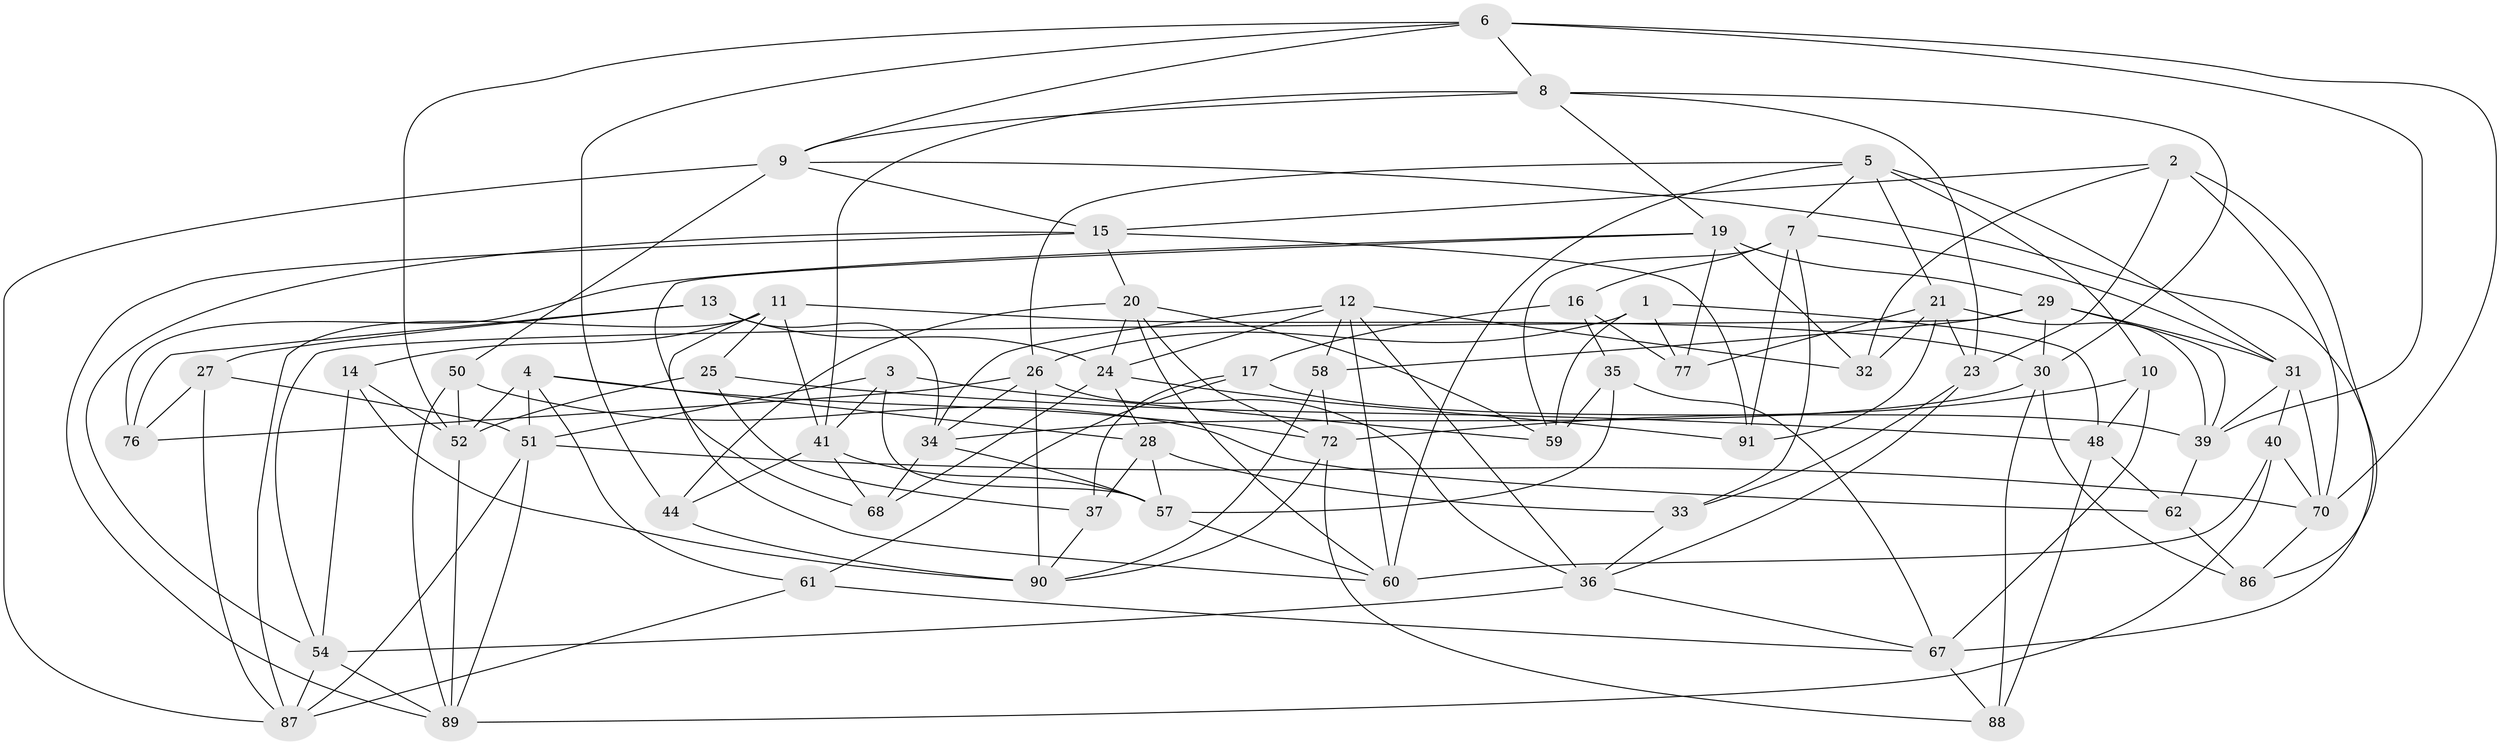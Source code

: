 // original degree distribution, {4: 1.0}
// Generated by graph-tools (version 1.1) at 2025/39/02/21/25 10:39:01]
// undirected, 62 vertices, 158 edges
graph export_dot {
graph [start="1"]
  node [color=gray90,style=filled];
  1 [super="+22"];
  2 [super="+92"];
  3;
  4 [super="+95"];
  5 [super="+38"];
  6 [super="+80"];
  7 [super="+83"];
  8 [super="+97"];
  9 [super="+18"];
  10;
  11 [super="+49"];
  12 [super="+65"];
  13;
  14;
  15 [super="+81"];
  16;
  17;
  19 [super="+73"];
  20 [super="+69"];
  21 [super="+55"];
  23 [super="+46"];
  24 [super="+47"];
  25;
  26 [super="+66"];
  27;
  28 [super="+43"];
  29 [super="+45"];
  30 [super="+53"];
  31 [super="+56"];
  32;
  33;
  34 [super="+71"];
  35;
  36 [super="+42"];
  37;
  39 [super="+82"];
  40;
  41 [super="+79"];
  44;
  48 [super="+84"];
  50;
  51 [super="+98"];
  52 [super="+64"];
  54 [super="+63"];
  57 [super="+78"];
  58;
  59 [super="+93"];
  60 [super="+75"];
  61;
  62;
  67 [super="+85"];
  68;
  70 [super="+74"];
  72 [super="+100"];
  76;
  77;
  86;
  87 [super="+99"];
  88;
  89 [super="+94"];
  90 [super="+96"];
  91;
  1 -- 59 [weight=2];
  1 -- 48 [weight=2];
  1 -- 77;
  1 -- 26;
  2 -- 32;
  2 -- 15;
  2 -- 70;
  2 -- 86;
  2 -- 23 [weight=2];
  3 -- 41;
  3 -- 57;
  3 -- 51;
  3 -- 59;
  4 -- 51;
  4 -- 28 [weight=2];
  4 -- 61;
  4 -- 72;
  4 -- 52;
  5 -- 60;
  5 -- 10;
  5 -- 26;
  5 -- 7;
  5 -- 31;
  5 -- 21;
  6 -- 52;
  6 -- 39;
  6 -- 9;
  6 -- 44;
  6 -- 70;
  6 -- 8;
  7 -- 16;
  7 -- 33;
  7 -- 91;
  7 -- 59;
  7 -- 31;
  8 -- 9;
  8 -- 23;
  8 -- 19;
  8 -- 41;
  8 -- 30;
  9 -- 87;
  9 -- 67;
  9 -- 50;
  9 -- 15;
  10 -- 48;
  10 -- 67;
  10 -- 72;
  11 -- 60;
  11 -- 14;
  11 -- 41;
  11 -- 25;
  11 -- 30;
  11 -- 87;
  12 -- 58;
  12 -- 32;
  12 -- 34;
  12 -- 60;
  12 -- 36;
  12 -- 24;
  13 -- 76;
  13 -- 27;
  13 -- 24;
  13 -- 34;
  14 -- 90;
  14 -- 54;
  14 -- 52;
  15 -- 91;
  15 -- 89;
  15 -- 54;
  15 -- 20;
  16 -- 77;
  16 -- 35;
  16 -- 17;
  17 -- 37;
  17 -- 61;
  17 -- 39;
  19 -- 32;
  19 -- 77;
  19 -- 76;
  19 -- 68;
  19 -- 29;
  20 -- 44;
  20 -- 59;
  20 -- 24;
  20 -- 60;
  20 -- 72;
  21 -- 77;
  21 -- 23;
  21 -- 91;
  21 -- 32;
  21 -- 39;
  23 -- 33;
  23 -- 36;
  24 -- 91;
  24 -- 68;
  24 -- 28;
  25 -- 37;
  25 -- 48;
  25 -- 52;
  26 -- 34;
  26 -- 76;
  26 -- 90;
  26 -- 36;
  27 -- 51;
  27 -- 76;
  27 -- 87;
  28 -- 37;
  28 -- 57;
  28 -- 33;
  29 -- 30;
  29 -- 58;
  29 -- 39;
  29 -- 54;
  29 -- 31;
  30 -- 86;
  30 -- 88;
  30 -- 34;
  31 -- 40;
  31 -- 70;
  31 -- 39;
  33 -- 36;
  34 -- 57;
  34 -- 68;
  35 -- 67;
  35 -- 59;
  35 -- 57;
  36 -- 54;
  36 -- 67;
  37 -- 90;
  39 -- 62;
  40 -- 70;
  40 -- 60;
  40 -- 89;
  41 -- 44;
  41 -- 68;
  41 -- 57;
  44 -- 90;
  48 -- 88;
  48 -- 62;
  50 -- 62;
  50 -- 52;
  50 -- 89;
  51 -- 89;
  51 -- 70;
  51 -- 87;
  52 -- 89;
  54 -- 87;
  54 -- 89;
  57 -- 60;
  58 -- 72;
  58 -- 90;
  61 -- 87;
  61 -- 67;
  62 -- 86;
  67 -- 88;
  70 -- 86;
  72 -- 90;
  72 -- 88;
}
